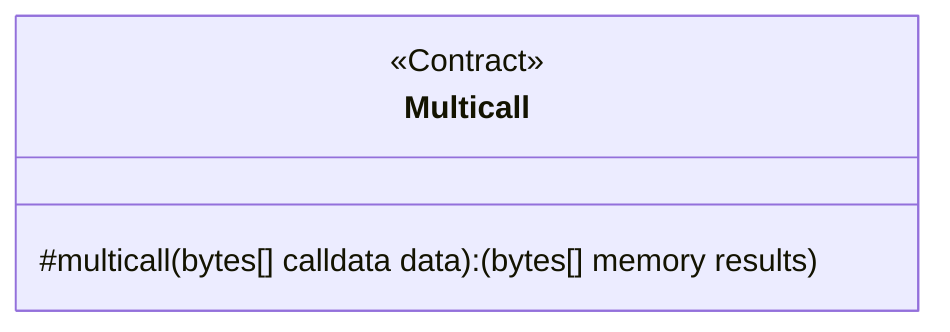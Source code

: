 classDiagram
  %% 265:501:1
  class Multicall {
    <<Contract>>
    #multicall(bytes[] calldata data): (bytes[] memory results)
  }